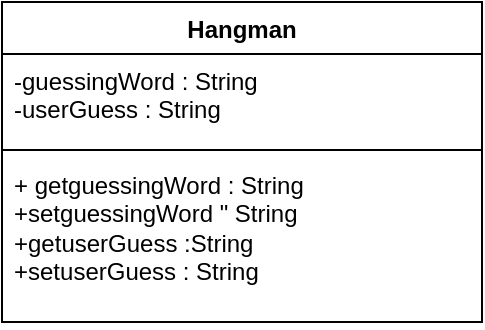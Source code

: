 <mxfile version="21.1.4" type="device">
  <diagram name="Page-1" id="ug7LRRQL-m5jV6dHFgTD">
    <mxGraphModel dx="531" dy="626" grid="1" gridSize="10" guides="1" tooltips="1" connect="1" arrows="1" fold="1" page="1" pageScale="1" pageWidth="850" pageHeight="1100" math="0" shadow="0">
      <root>
        <mxCell id="0" />
        <mxCell id="1" parent="0" />
        <mxCell id="pjBXfTdwHouQVshWfifN-1" value="Hangman" style="swimlane;fontStyle=1;align=center;verticalAlign=top;childLayout=stackLayout;horizontal=1;startSize=26;horizontalStack=0;resizeParent=1;resizeParentMax=0;resizeLast=0;collapsible=1;marginBottom=0;whiteSpace=wrap;html=1;" vertex="1" parent="1">
          <mxGeometry x="160" y="120" width="240" height="160" as="geometry" />
        </mxCell>
        <mxCell id="pjBXfTdwHouQVshWfifN-2" value="-guessingWord : String&lt;br&gt;-userGuess : String" style="text;strokeColor=none;fillColor=none;align=left;verticalAlign=top;spacingLeft=4;spacingRight=4;overflow=hidden;rotatable=0;points=[[0,0.5],[1,0.5]];portConstraint=eastwest;whiteSpace=wrap;html=1;" vertex="1" parent="pjBXfTdwHouQVshWfifN-1">
          <mxGeometry y="26" width="240" height="44" as="geometry" />
        </mxCell>
        <mxCell id="pjBXfTdwHouQVshWfifN-3" value="" style="line;strokeWidth=1;fillColor=none;align=left;verticalAlign=middle;spacingTop=-1;spacingLeft=3;spacingRight=3;rotatable=0;labelPosition=right;points=[];portConstraint=eastwest;strokeColor=inherit;" vertex="1" parent="pjBXfTdwHouQVshWfifN-1">
          <mxGeometry y="70" width="240" height="8" as="geometry" />
        </mxCell>
        <mxCell id="pjBXfTdwHouQVshWfifN-4" value="+ getguessingWord : String&lt;br&gt;+setguessingWord &quot; String&lt;br&gt;+getuserGuess :String&lt;br&gt;+setuserGuess : String&lt;br&gt;" style="text;strokeColor=none;fillColor=none;align=left;verticalAlign=top;spacingLeft=4;spacingRight=4;overflow=hidden;rotatable=0;points=[[0,0.5],[1,0.5]];portConstraint=eastwest;whiteSpace=wrap;html=1;" vertex="1" parent="pjBXfTdwHouQVshWfifN-1">
          <mxGeometry y="78" width="240" height="82" as="geometry" />
        </mxCell>
      </root>
    </mxGraphModel>
  </diagram>
</mxfile>
